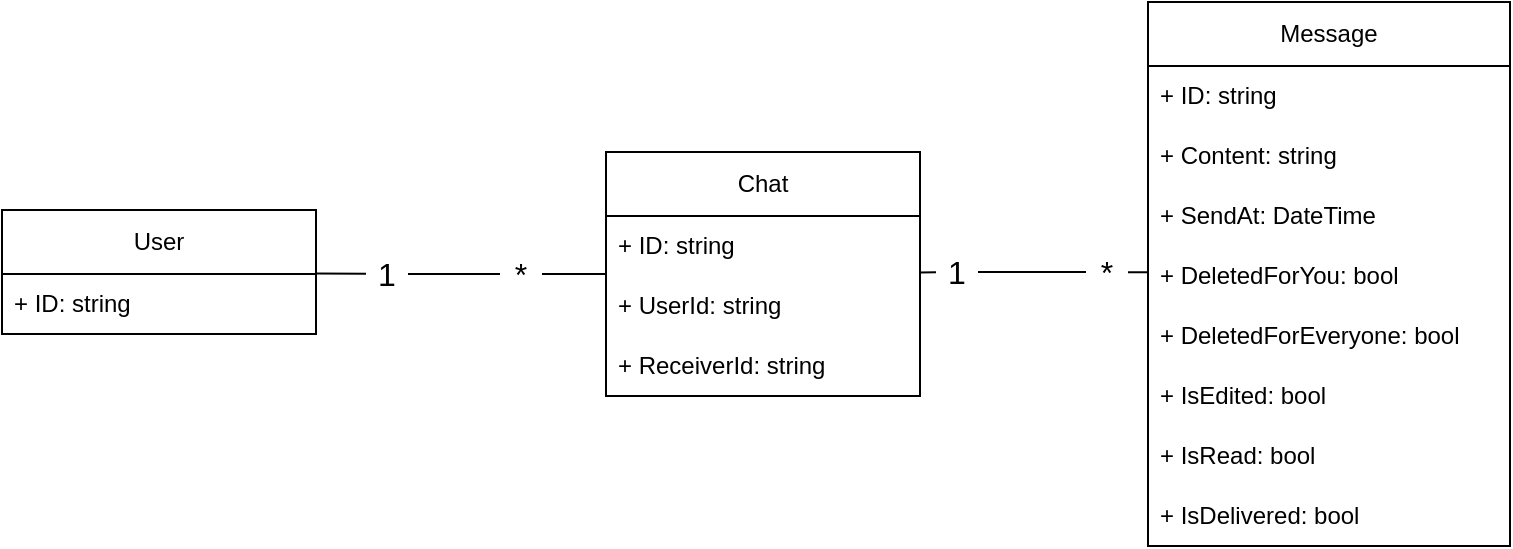<mxfile version="26.0.9">
  <diagram name="Pagină-1" id="NUPtRptAPVIMvWu5x-dq">
    <mxGraphModel dx="2208" dy="1316" grid="0" gridSize="10" guides="1" tooltips="1" connect="1" arrows="1" fold="1" page="0" pageScale="1" pageWidth="827" pageHeight="1169" math="0" shadow="0">
      <root>
        <mxCell id="0" />
        <mxCell id="1" parent="0" />
        <mxCell id="jIq9QIVO2TUKooMJOTBN-2" value="User" style="swimlane;fontStyle=0;childLayout=stackLayout;horizontal=1;startSize=32;horizontalStack=0;resizeParent=1;resizeParentMax=0;resizeLast=0;collapsible=1;marginBottom=0;whiteSpace=wrap;html=1;" parent="1" vertex="1">
          <mxGeometry x="-708" y="37" width="157" height="62" as="geometry" />
        </mxCell>
        <mxCell id="jIq9QIVO2TUKooMJOTBN-3" value="+ ID: string" style="text;strokeColor=none;fillColor=none;align=left;verticalAlign=middle;spacingLeft=4;spacingRight=4;overflow=hidden;points=[[0,0.5],[1,0.5]];portConstraint=eastwest;rotatable=0;whiteSpace=wrap;html=1;" parent="jIq9QIVO2TUKooMJOTBN-2" vertex="1">
          <mxGeometry y="32" width="157" height="30" as="geometry" />
        </mxCell>
        <mxCell id="jIq9QIVO2TUKooMJOTBN-10" value="Message" style="swimlane;fontStyle=0;childLayout=stackLayout;horizontal=1;startSize=32;horizontalStack=0;resizeParent=1;resizeParentMax=0;resizeLast=0;collapsible=1;marginBottom=0;whiteSpace=wrap;html=1;" parent="1" vertex="1">
          <mxGeometry x="-135" y="-67" width="181" height="272" as="geometry" />
        </mxCell>
        <mxCell id="jIq9QIVO2TUKooMJOTBN-11" value="+ ID: string" style="text;strokeColor=none;fillColor=none;align=left;verticalAlign=middle;spacingLeft=4;spacingRight=4;overflow=hidden;points=[[0,0.5],[1,0.5]];portConstraint=eastwest;rotatable=0;whiteSpace=wrap;html=1;" parent="jIq9QIVO2TUKooMJOTBN-10" vertex="1">
          <mxGeometry y="32" width="181" height="30" as="geometry" />
        </mxCell>
        <mxCell id="jIq9QIVO2TUKooMJOTBN-12" value="+ Content: string" style="text;strokeColor=none;fillColor=none;align=left;verticalAlign=middle;spacingLeft=4;spacingRight=4;overflow=hidden;points=[[0,0.5],[1,0.5]];portConstraint=eastwest;rotatable=0;whiteSpace=wrap;html=1;" parent="jIq9QIVO2TUKooMJOTBN-10" vertex="1">
          <mxGeometry y="62" width="181" height="30" as="geometry" />
        </mxCell>
        <mxCell id="jIq9QIVO2TUKooMJOTBN-13" value="+ SendAt: DateTime" style="text;strokeColor=none;fillColor=none;align=left;verticalAlign=middle;spacingLeft=4;spacingRight=4;overflow=hidden;points=[[0,0.5],[1,0.5]];portConstraint=eastwest;rotatable=0;whiteSpace=wrap;html=1;" parent="jIq9QIVO2TUKooMJOTBN-10" vertex="1">
          <mxGeometry y="92" width="181" height="30" as="geometry" />
        </mxCell>
        <mxCell id="jIq9QIVO2TUKooMJOTBN-14" value="+ DeletedForYou: bool" style="text;strokeColor=none;fillColor=none;align=left;verticalAlign=middle;spacingLeft=4;spacingRight=4;overflow=hidden;points=[[0,0.5],[1,0.5]];portConstraint=eastwest;rotatable=0;whiteSpace=wrap;html=1;" parent="jIq9QIVO2TUKooMJOTBN-10" vertex="1">
          <mxGeometry y="122" width="181" height="30" as="geometry" />
        </mxCell>
        <mxCell id="jIq9QIVO2TUKooMJOTBN-18" value="+ DeletedForEveryone: bool" style="text;strokeColor=none;fillColor=none;align=left;verticalAlign=middle;spacingLeft=4;spacingRight=4;overflow=hidden;points=[[0,0.5],[1,0.5]];portConstraint=eastwest;rotatable=0;whiteSpace=wrap;html=1;" parent="jIq9QIVO2TUKooMJOTBN-10" vertex="1">
          <mxGeometry y="152" width="181" height="30" as="geometry" />
        </mxCell>
        <mxCell id="jIq9QIVO2TUKooMJOTBN-19" value="+ IsEdited: bool" style="text;strokeColor=none;fillColor=none;align=left;verticalAlign=middle;spacingLeft=4;spacingRight=4;overflow=hidden;points=[[0,0.5],[1,0.5]];portConstraint=eastwest;rotatable=0;whiteSpace=wrap;html=1;" parent="jIq9QIVO2TUKooMJOTBN-10" vertex="1">
          <mxGeometry y="182" width="181" height="30" as="geometry" />
        </mxCell>
        <mxCell id="jIq9QIVO2TUKooMJOTBN-20" value="+ IsRead: bool" style="text;strokeColor=none;fillColor=none;align=left;verticalAlign=middle;spacingLeft=4;spacingRight=4;overflow=hidden;points=[[0,0.5],[1,0.5]];portConstraint=eastwest;rotatable=0;whiteSpace=wrap;html=1;" parent="jIq9QIVO2TUKooMJOTBN-10" vertex="1">
          <mxGeometry y="212" width="181" height="30" as="geometry" />
        </mxCell>
        <mxCell id="jIq9QIVO2TUKooMJOTBN-21" value="+ IsDelivered: bool" style="text;strokeColor=none;fillColor=none;align=left;verticalAlign=middle;spacingLeft=4;spacingRight=4;overflow=hidden;points=[[0,0.5],[1,0.5]];portConstraint=eastwest;rotatable=0;whiteSpace=wrap;html=1;" parent="jIq9QIVO2TUKooMJOTBN-10" vertex="1">
          <mxGeometry y="242" width="181" height="30" as="geometry" />
        </mxCell>
        <mxCell id="JhkuA8bZnfrxgi1jGihW-1" value="" style="endArrow=none;html=1;rounded=0;" edge="1" parent="1" source="jIq9QIVO2TUKooMJOTBN-40" target="jIq9QIVO2TUKooMJOTBN-2">
          <mxGeometry width="50" height="50" relative="1" as="geometry">
            <mxPoint x="-232" y="327" as="sourcePoint" />
            <mxPoint x="-182" y="277" as="targetPoint" />
          </mxGeometry>
        </mxCell>
        <mxCell id="JhkuA8bZnfrxgi1jGihW-2" value="Chat" style="swimlane;fontStyle=0;childLayout=stackLayout;horizontal=1;startSize=32;horizontalStack=0;resizeParent=1;resizeParentMax=0;resizeLast=0;collapsible=1;marginBottom=0;whiteSpace=wrap;html=1;" vertex="1" parent="1">
          <mxGeometry x="-406" y="8" width="157" height="122" as="geometry" />
        </mxCell>
        <mxCell id="JhkuA8bZnfrxgi1jGihW-3" value="+ ID: string" style="text;strokeColor=none;fillColor=none;align=left;verticalAlign=middle;spacingLeft=4;spacingRight=4;overflow=hidden;points=[[0,0.5],[1,0.5]];portConstraint=eastwest;rotatable=0;whiteSpace=wrap;html=1;" vertex="1" parent="JhkuA8bZnfrxgi1jGihW-2">
          <mxGeometry y="32" width="157" height="30" as="geometry" />
        </mxCell>
        <mxCell id="JhkuA8bZnfrxgi1jGihW-4" value="+ UserId: string" style="text;strokeColor=none;fillColor=none;align=left;verticalAlign=middle;spacingLeft=4;spacingRight=4;overflow=hidden;points=[[0,0.5],[1,0.5]];portConstraint=eastwest;rotatable=0;whiteSpace=wrap;html=1;" vertex="1" parent="JhkuA8bZnfrxgi1jGihW-2">
          <mxGeometry y="62" width="157" height="30" as="geometry" />
        </mxCell>
        <mxCell id="JhkuA8bZnfrxgi1jGihW-5" value="+ ReceiverId: string" style="text;strokeColor=none;fillColor=none;align=left;verticalAlign=middle;spacingLeft=4;spacingRight=4;overflow=hidden;points=[[0,0.5],[1,0.5]];portConstraint=eastwest;rotatable=0;whiteSpace=wrap;html=1;" vertex="1" parent="JhkuA8bZnfrxgi1jGihW-2">
          <mxGeometry y="92" width="157" height="30" as="geometry" />
        </mxCell>
        <mxCell id="JhkuA8bZnfrxgi1jGihW-16" value="" style="endArrow=none;html=1;rounded=0;" edge="1" parent="1" source="JhkuA8bZnfrxgi1jGihW-50" target="JhkuA8bZnfrxgi1jGihW-2">
          <mxGeometry width="50" height="50" relative="1" as="geometry">
            <mxPoint x="-331.051" y="148" as="sourcePoint" />
            <mxPoint x="-471" y="209" as="targetPoint" />
          </mxGeometry>
        </mxCell>
        <mxCell id="JhkuA8bZnfrxgi1jGihW-19" value="" style="endArrow=none;html=1;rounded=0;" edge="1" parent="1" source="jIq9QIVO2TUKooMJOTBN-37" target="jIq9QIVO2TUKooMJOTBN-40">
          <mxGeometry width="50" height="50" relative="1" as="geometry">
            <mxPoint x="-410" y="69" as="sourcePoint" />
            <mxPoint x="-526" y="69" as="targetPoint" />
          </mxGeometry>
        </mxCell>
        <mxCell id="jIq9QIVO2TUKooMJOTBN-40" value="1" style="text;html=1;align=center;verticalAlign=middle;whiteSpace=wrap;rounded=0;fontSize=16;" parent="1" vertex="1">
          <mxGeometry x="-526" y="59" width="21" height="20" as="geometry" />
        </mxCell>
        <mxCell id="JhkuA8bZnfrxgi1jGihW-20" value="" style="endArrow=none;html=1;rounded=0;" edge="1" parent="1" source="JhkuA8bZnfrxgi1jGihW-2" target="jIq9QIVO2TUKooMJOTBN-37">
          <mxGeometry width="50" height="50" relative="1" as="geometry">
            <mxPoint x="-410.0" y="69" as="sourcePoint" />
            <mxPoint x="-505" y="69" as="targetPoint" />
          </mxGeometry>
        </mxCell>
        <mxCell id="jIq9QIVO2TUKooMJOTBN-37" value="*" style="text;html=1;align=center;verticalAlign=middle;whiteSpace=wrap;rounded=0;fontSize=16;" parent="1" vertex="1">
          <mxGeometry x="-459" y="59" width="21" height="20" as="geometry" />
        </mxCell>
        <mxCell id="JhkuA8bZnfrxgi1jGihW-51" value="" style="endArrow=none;html=1;rounded=0;" edge="1" parent="1" source="JhkuA8bZnfrxgi1jGihW-52" target="JhkuA8bZnfrxgi1jGihW-50">
          <mxGeometry width="50" height="50" relative="1" as="geometry">
            <mxPoint x="-135" y="69" as="sourcePoint" />
            <mxPoint x="-249" y="69" as="targetPoint" />
          </mxGeometry>
        </mxCell>
        <mxCell id="JhkuA8bZnfrxgi1jGihW-50" value="1" style="text;html=1;align=center;verticalAlign=middle;whiteSpace=wrap;rounded=0;fontSize=16;" vertex="1" parent="1">
          <mxGeometry x="-241" y="58" width="21" height="20" as="geometry" />
        </mxCell>
        <mxCell id="JhkuA8bZnfrxgi1jGihW-53" value="" style="endArrow=none;html=1;rounded=0;" edge="1" parent="1" source="jIq9QIVO2TUKooMJOTBN-10" target="JhkuA8bZnfrxgi1jGihW-52">
          <mxGeometry width="50" height="50" relative="1" as="geometry">
            <mxPoint x="-135" y="69" as="sourcePoint" />
            <mxPoint x="-220" y="68" as="targetPoint" />
          </mxGeometry>
        </mxCell>
        <mxCell id="JhkuA8bZnfrxgi1jGihW-52" value="*" style="text;html=1;align=center;verticalAlign=middle;whiteSpace=wrap;rounded=0;fontSize=16;" vertex="1" parent="1">
          <mxGeometry x="-166" y="58" width="21" height="20" as="geometry" />
        </mxCell>
      </root>
    </mxGraphModel>
  </diagram>
</mxfile>
